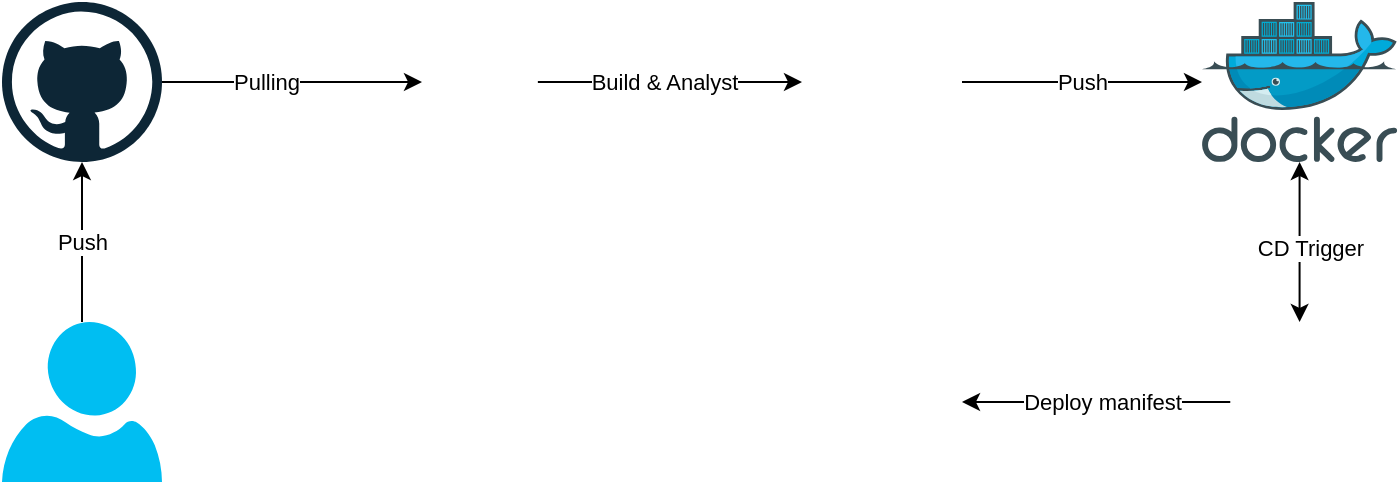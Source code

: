 <mxfile version="22.1.3" type="device">
  <diagram name="Page-1" id="hGXfSpJrGDJJp-Bl5NNE">
    <mxGraphModel dx="947" dy="648" grid="1" gridSize="10" guides="1" tooltips="1" connect="1" arrows="1" fold="1" page="1" pageScale="1" pageWidth="4681" pageHeight="3300" math="0" shadow="0">
      <root>
        <mxCell id="0" />
        <mxCell id="1" parent="0" />
        <mxCell id="DYwrozuc5hqNMGQRxmMC-3" style="edgeStyle=orthogonalEdgeStyle;rounded=0;orthogonalLoop=1;jettySize=auto;html=1;exitX=0.5;exitY=0;exitDx=0;exitDy=0;exitPerimeter=0;" edge="1" parent="1" source="DYwrozuc5hqNMGQRxmMC-1" target="DYwrozuc5hqNMGQRxmMC-2">
          <mxGeometry relative="1" as="geometry" />
        </mxCell>
        <mxCell id="DYwrozuc5hqNMGQRxmMC-4" value="Push" style="edgeLabel;html=1;align=center;verticalAlign=middle;resizable=0;points=[];" vertex="1" connectable="0" parent="DYwrozuc5hqNMGQRxmMC-3">
          <mxGeometry x="0.016" relative="1" as="geometry">
            <mxPoint as="offset" />
          </mxGeometry>
        </mxCell>
        <mxCell id="DYwrozuc5hqNMGQRxmMC-1" value="" style="verticalLabelPosition=bottom;html=1;verticalAlign=top;align=center;strokeColor=none;fillColor=#00BEF2;shape=mxgraph.azure.user;" vertex="1" parent="1">
          <mxGeometry x="200" y="480" width="80" height="80" as="geometry" />
        </mxCell>
        <mxCell id="DYwrozuc5hqNMGQRxmMC-2" value="" style="dashed=0;outlineConnect=0;html=1;align=center;labelPosition=center;verticalLabelPosition=bottom;verticalAlign=top;shape=mxgraph.weblogos.github" vertex="1" parent="1">
          <mxGeometry x="200" y="320" width="80" height="80" as="geometry" />
        </mxCell>
        <mxCell id="DYwrozuc5hqNMGQRxmMC-9" style="edgeStyle=orthogonalEdgeStyle;rounded=0;orthogonalLoop=1;jettySize=auto;html=1;exitX=1;exitY=0.5;exitDx=0;exitDy=0;entryX=0;entryY=0.5;entryDx=0;entryDy=0;" edge="1" parent="1" source="DYwrozuc5hqNMGQRxmMC-5" target="DYwrozuc5hqNMGQRxmMC-12">
          <mxGeometry relative="1" as="geometry">
            <mxPoint x="550" y="380" as="targetPoint" />
          </mxGeometry>
        </mxCell>
        <mxCell id="DYwrozuc5hqNMGQRxmMC-10" value="Build &amp;amp; Analyst" style="edgeLabel;html=1;align=center;verticalAlign=middle;resizable=0;points=[];" vertex="1" connectable="0" parent="DYwrozuc5hqNMGQRxmMC-9">
          <mxGeometry x="-0.314" y="1" relative="1" as="geometry">
            <mxPoint x="17" y="1" as="offset" />
          </mxGeometry>
        </mxCell>
        <mxCell id="DYwrozuc5hqNMGQRxmMC-5" value="" style="shape=image;verticalLabelPosition=bottom;labelBackgroundColor=default;verticalAlign=top;aspect=fixed;imageAspect=0;image=https://upload.wikimedia.org/wikipedia/commons/thumb/e/e9/Jenkins_logo.svg/1200px-Jenkins_logo.svg.png;" vertex="1" parent="1">
          <mxGeometry x="410" y="320" width="57.93" height="80" as="geometry" />
        </mxCell>
        <mxCell id="DYwrozuc5hqNMGQRxmMC-6" value="" style="endArrow=classic;html=1;rounded=0;" edge="1" parent="1" source="DYwrozuc5hqNMGQRxmMC-2" target="DYwrozuc5hqNMGQRxmMC-5">
          <mxGeometry width="50" height="50" relative="1" as="geometry">
            <mxPoint x="310" y="440" as="sourcePoint" />
            <mxPoint x="360" y="390" as="targetPoint" />
          </mxGeometry>
        </mxCell>
        <mxCell id="DYwrozuc5hqNMGQRxmMC-7" value="Pulling" style="edgeLabel;html=1;align=center;verticalAlign=middle;resizable=0;points=[];" vertex="1" connectable="0" parent="DYwrozuc5hqNMGQRxmMC-6">
          <mxGeometry x="-0.199" relative="1" as="geometry">
            <mxPoint as="offset" />
          </mxGeometry>
        </mxCell>
        <mxCell id="DYwrozuc5hqNMGQRxmMC-8" value="" style="image;sketch=0;aspect=fixed;html=1;points=[];align=center;fontSize=12;image=img/lib/mscae/Docker.svg;" vertex="1" parent="1">
          <mxGeometry x="800" y="320" width="97.58" height="80" as="geometry" />
        </mxCell>
        <mxCell id="DYwrozuc5hqNMGQRxmMC-13" style="edgeStyle=orthogonalEdgeStyle;rounded=0;orthogonalLoop=1;jettySize=auto;html=1;exitX=1;exitY=0.5;exitDx=0;exitDy=0;" edge="1" parent="1" source="DYwrozuc5hqNMGQRxmMC-12" target="DYwrozuc5hqNMGQRxmMC-8">
          <mxGeometry relative="1" as="geometry" />
        </mxCell>
        <mxCell id="DYwrozuc5hqNMGQRxmMC-14" value="Push" style="edgeLabel;html=1;align=center;verticalAlign=middle;resizable=0;points=[];" vertex="1" connectable="0" parent="DYwrozuc5hqNMGQRxmMC-13">
          <mxGeometry x="-0.387" y="5" relative="1" as="geometry">
            <mxPoint x="23" y="5" as="offset" />
          </mxGeometry>
        </mxCell>
        <mxCell id="DYwrozuc5hqNMGQRxmMC-12" value="" style="shape=image;verticalLabelPosition=bottom;labelBackgroundColor=default;verticalAlign=top;aspect=fixed;imageAspect=0;image=https://www.svgrepo.com/show/354365/sonarqube.svg;imageBackground=#FFFFFF;imageBorder=none;dashed=1;" vertex="1" parent="1">
          <mxGeometry x="600" y="320" width="80" height="80" as="geometry" />
        </mxCell>
        <mxCell id="DYwrozuc5hqNMGQRxmMC-19" style="edgeStyle=orthogonalEdgeStyle;rounded=0;orthogonalLoop=1;jettySize=auto;html=1;exitX=0;exitY=0.5;exitDx=0;exitDy=0;" edge="1" parent="1" source="DYwrozuc5hqNMGQRxmMC-15" target="DYwrozuc5hqNMGQRxmMC-18">
          <mxGeometry relative="1" as="geometry" />
        </mxCell>
        <mxCell id="DYwrozuc5hqNMGQRxmMC-20" value="Deploy manifest" style="edgeLabel;html=1;align=center;verticalAlign=middle;resizable=0;points=[];" vertex="1" connectable="0" parent="DYwrozuc5hqNMGQRxmMC-19">
          <mxGeometry x="-0.03" y="-4" relative="1" as="geometry">
            <mxPoint x="1" y="4" as="offset" />
          </mxGeometry>
        </mxCell>
        <mxCell id="DYwrozuc5hqNMGQRxmMC-15" value="" style="shape=image;verticalLabelPosition=bottom;labelBackgroundColor=default;verticalAlign=top;aspect=fixed;imageAspect=0;image=https://spinnaker.io/images/spinnaker-logo-stacked.png;" vertex="1" parent="1">
          <mxGeometry x="814.13" y="480" width="69.33" height="80" as="geometry" />
        </mxCell>
        <mxCell id="DYwrozuc5hqNMGQRxmMC-16" value="" style="endArrow=classic;html=1;rounded=0;startArrow=classic;startFill=1;" edge="1" parent="1" source="DYwrozuc5hqNMGQRxmMC-8" target="DYwrozuc5hqNMGQRxmMC-15">
          <mxGeometry width="50" height="50" relative="1" as="geometry">
            <mxPoint x="570" y="510" as="sourcePoint" />
            <mxPoint x="620" y="460" as="targetPoint" />
          </mxGeometry>
        </mxCell>
        <mxCell id="DYwrozuc5hqNMGQRxmMC-17" value="CD Trigger" style="edgeLabel;html=1;align=center;verticalAlign=middle;resizable=0;points=[];" vertex="1" connectable="0" parent="DYwrozuc5hqNMGQRxmMC-16">
          <mxGeometry x="0.061" y="5" relative="1" as="geometry">
            <mxPoint as="offset" />
          </mxGeometry>
        </mxCell>
        <mxCell id="DYwrozuc5hqNMGQRxmMC-18" value="" style="shape=image;verticalLabelPosition=bottom;labelBackgroundColor=default;verticalAlign=top;aspect=fixed;imageAspect=0;image=https://kubernetes.io/images/favicon.png;" vertex="1" parent="1">
          <mxGeometry x="600" y="480" width="80" height="80" as="geometry" />
        </mxCell>
      </root>
    </mxGraphModel>
  </diagram>
</mxfile>
